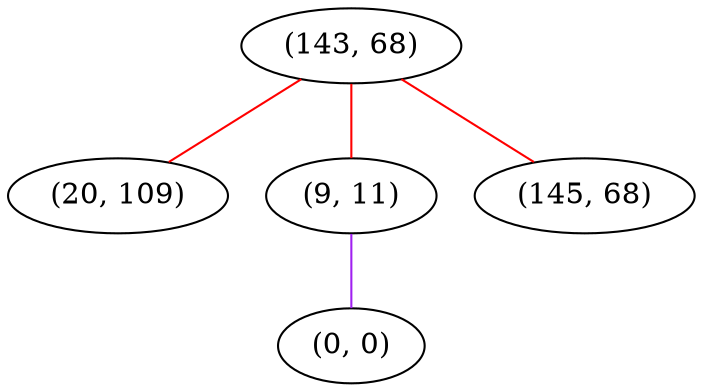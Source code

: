 graph "" {
"(143, 68)";
"(20, 109)";
"(9, 11)";
"(145, 68)";
"(0, 0)";
"(143, 68)" -- "(20, 109)"  [color=red, key=0, weight=1];
"(143, 68)" -- "(9, 11)"  [color=red, key=0, weight=1];
"(143, 68)" -- "(145, 68)"  [color=red, key=0, weight=1];
"(9, 11)" -- "(0, 0)"  [color=purple, key=0, weight=4];
}
